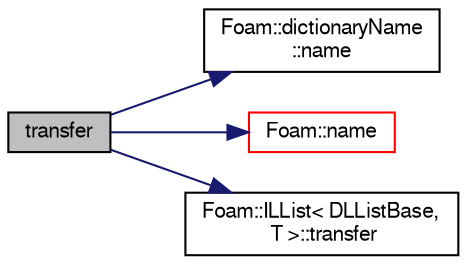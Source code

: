 digraph "transfer"
{
  bgcolor="transparent";
  edge [fontname="FreeSans",fontsize="10",labelfontname="FreeSans",labelfontsize="10"];
  node [fontname="FreeSans",fontsize="10",shape=record];
  rankdir="LR";
  Node1 [label="transfer",height=0.2,width=0.4,color="black", fillcolor="grey75", style="filled" fontcolor="black"];
  Node1 -> Node2 [color="midnightblue",fontsize="10",style="solid",fontname="FreeSans"];
  Node2 [label="Foam::dictionaryName\l::name",height=0.2,width=0.4,color="black",URL="$a00505.html#acd3da3556711337d571c60cf9ffb91cc",tooltip="Return the dictionary name. "];
  Node1 -> Node3 [color="midnightblue",fontsize="10",style="solid",fontname="FreeSans"];
  Node3 [label="Foam::name",height=0.2,width=0.4,color="red",URL="$a10237.html#adcb0df2bd4953cb6bb390272d8263c3a",tooltip="Return a string representation of a complex. "];
  Node1 -> Node4 [color="midnightblue",fontsize="10",style="solid",fontname="FreeSans"];
  Node4 [label="Foam::ILList\< DLListBase,\l T \>::transfer",height=0.2,width=0.4,color="black",URL="$a01005.html#a164411d75b8c32d56315907b7b083c02",tooltip="Transfer the contents of the argument into this List. "];
}

